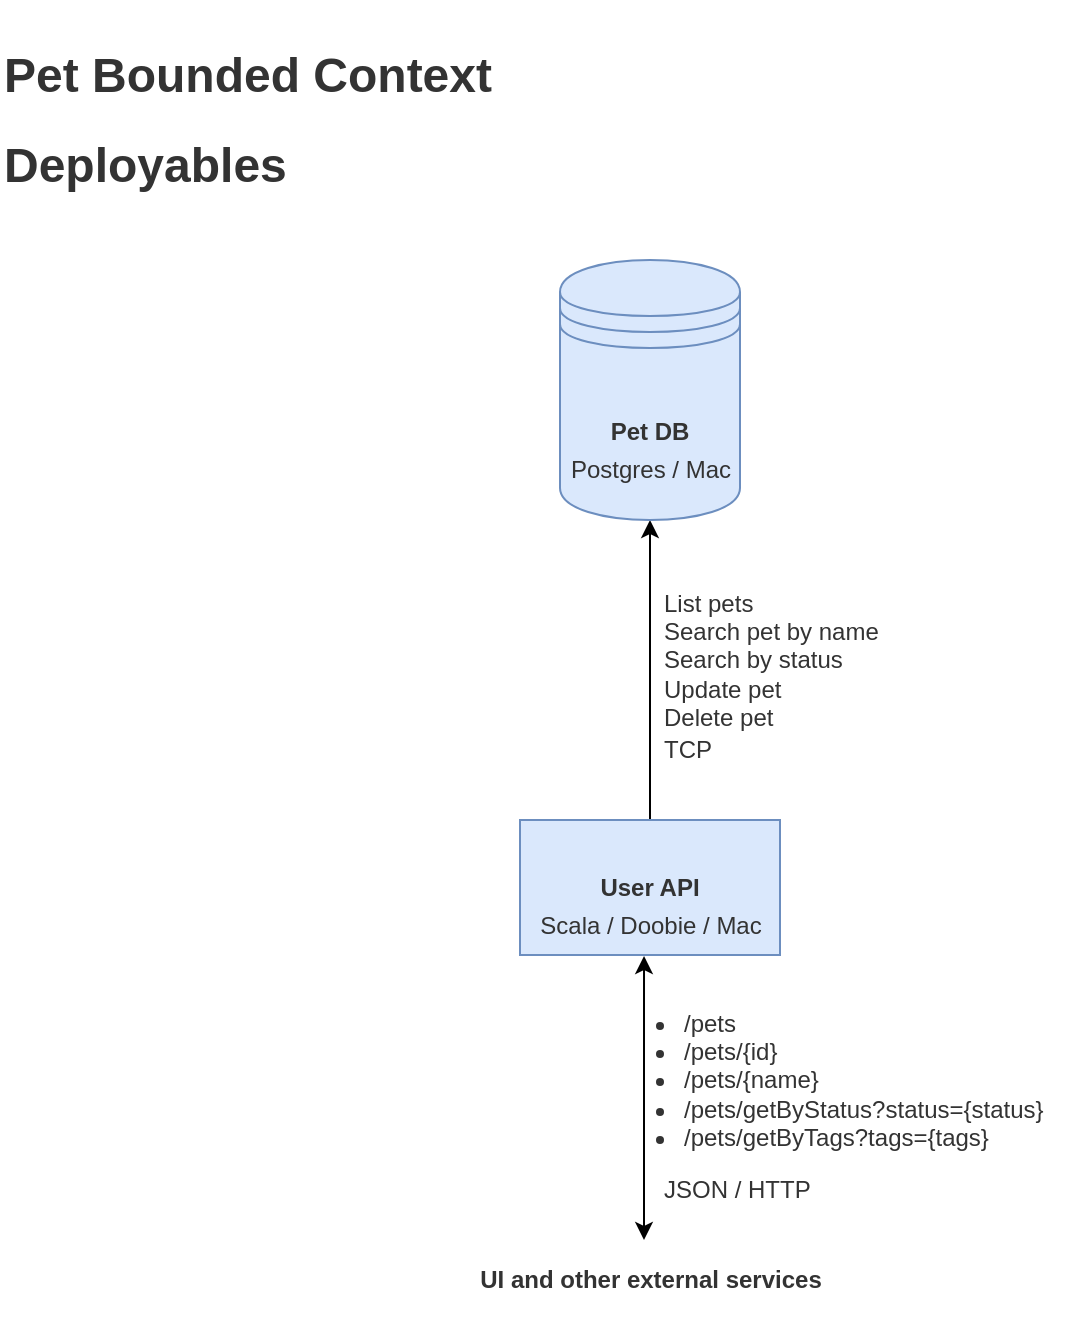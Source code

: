 <mxfile version="20.2.3" type="device"><diagram id="KpfyliGaYr0mYgMLDlTk" name="Page-1"><mxGraphModel dx="946" dy="589" grid="1" gridSize="10" guides="1" tooltips="1" connect="1" arrows="1" fold="1" page="1" pageScale="1" pageWidth="827" pageHeight="1169" math="0" shadow="0"><root><mxCell id="0"/><mxCell id="1" parent="0"/><mxCell id="0pODGKn5GOL22ItsORnB-13" style="edgeStyle=orthogonalEdgeStyle;rounded=0;orthogonalLoop=1;jettySize=auto;html=1;fontSize=12;fontColor=#333333;startArrow=none;startFill=0;endArrow=classic;endFill=1;entryX=0.5;entryY=1;entryDx=0;entryDy=0;" edge="1" parent="1" source="0pODGKn5GOL22ItsORnB-15" target="0pODGKn5GOL22ItsORnB-1"><mxGeometry relative="1" as="geometry"><mxPoint x="370" y="320" as="targetPoint"/></mxGeometry></mxCell><mxCell id="0pODGKn5GOL22ItsORnB-14" value="" style="group" vertex="1" connectable="0" parent="1"><mxGeometry x="300" y="450" width="130" height="67.5" as="geometry"/></mxCell><mxCell id="0pODGKn5GOL22ItsORnB-15" value="&lt;h4&gt;&lt;font color=&quot;#333333&quot;&gt;User API&lt;/font&gt;&lt;/h4&gt;" style="rounded=0;whiteSpace=wrap;html=1;fillColor=#dae8fc;strokeColor=#6c8ebf;" vertex="1" parent="0pODGKn5GOL22ItsORnB-14"><mxGeometry width="130" height="67.5" as="geometry"/></mxCell><mxCell id="0pODGKn5GOL22ItsORnB-16" value="Scala / Doobie / Mac" style="text;html=1;align=center;verticalAlign=middle;resizable=0;points=[];autosize=1;strokeColor=none;fillColor=none;fontColor=#333333;" vertex="1" parent="0pODGKn5GOL22ItsORnB-14"><mxGeometry y="37.5" width="130" height="30" as="geometry"/></mxCell><mxCell id="0pODGKn5GOL22ItsORnB-17" value="" style="group;align=left;" vertex="1" connectable="0" parent="1"><mxGeometry x="370" y="340" width="140" height="90" as="geometry"/></mxCell><mxCell id="0pODGKn5GOL22ItsORnB-18" value="&lt;font style=&quot;font-size: 12px;&quot;&gt;TCP&lt;/font&gt;" style="text;html=1;align=left;verticalAlign=middle;resizable=0;points=[];autosize=1;strokeColor=none;fillColor=none;fontSize=10;fontColor=#333333;" vertex="1" parent="0pODGKn5GOL22ItsORnB-17"><mxGeometry y="60" width="50" height="30" as="geometry"/></mxCell><mxCell id="0pODGKn5GOL22ItsORnB-19" value="&lt;div style=&quot;&quot;&gt;&lt;span style=&quot;background-color: initial;&quot;&gt;List pets&lt;/span&gt;&lt;/div&gt;&lt;div style=&quot;&quot;&gt;&lt;span style=&quot;background-color: initial;&quot;&gt;Search pet by name&lt;/span&gt;&lt;/div&gt;&lt;div style=&quot;&quot;&gt;&lt;span style=&quot;background-color: initial;&quot;&gt;Search by status&lt;/span&gt;&lt;/div&gt;&lt;div style=&quot;&quot;&gt;&lt;span style=&quot;background-color: initial;&quot;&gt;Update pet&lt;/span&gt;&lt;/div&gt;&lt;div style=&quot;&quot;&gt;&lt;span style=&quot;background-color: initial;&quot;&gt;Delete pet&lt;/span&gt;&lt;/div&gt;" style="text;html=1;align=left;verticalAlign=middle;resizable=0;points=[];autosize=1;strokeColor=none;fillColor=none;fontSize=12;fontColor=#333333;" vertex="1" parent="0pODGKn5GOL22ItsORnB-17"><mxGeometry y="-15" width="130" height="90" as="geometry"/></mxCell><mxCell id="0pODGKn5GOL22ItsORnB-20" value="" style="group" vertex="1" connectable="0" parent="1"><mxGeometry x="340" y="540" width="240" height="110" as="geometry"/></mxCell><mxCell id="0pODGKn5GOL22ItsORnB-21" value="&lt;ul&gt;&lt;li&gt;/pets&lt;/li&gt;&lt;li&gt;/pets/{id}&lt;/li&gt;&lt;li&gt;/pets/{name}&lt;/li&gt;&lt;li&gt;/pets/getByStatus?status={status}&lt;/li&gt;&lt;li&gt;/pets/getByTags?tags={tags}&lt;/li&gt;&lt;/ul&gt;" style="text;html=1;align=left;verticalAlign=middle;resizable=0;points=[];autosize=1;strokeColor=none;fillColor=none;fontColor=#333333;" vertex="1" parent="0pODGKn5GOL22ItsORnB-20"><mxGeometry y="-15" width="240" height="110" as="geometry"/></mxCell><mxCell id="0pODGKn5GOL22ItsORnB-22" value="&lt;font style=&quot;font-size: 12px;&quot;&gt;JSON / HTTP&lt;/font&gt;" style="text;html=1;align=left;verticalAlign=middle;resizable=0;points=[];autosize=1;strokeColor=none;fillColor=none;fontColor=#333333;" vertex="1" parent="0pODGKn5GOL22ItsORnB-20"><mxGeometry x="30" y="80" width="100" height="30" as="geometry"/></mxCell><mxCell id="0pODGKn5GOL22ItsORnB-23" style="edgeStyle=orthogonalEdgeStyle;rounded=0;orthogonalLoop=1;jettySize=auto;html=1;fontSize=12;fontColor=#333333;startArrow=classic;startFill=1;endArrow=classic;endFill=1;exitX=0.477;exitY=1.017;exitDx=0;exitDy=0;exitPerimeter=0;" edge="1" parent="1" source="0pODGKn5GOL22ItsORnB-16"><mxGeometry relative="1" as="geometry"><mxPoint x="362" y="660" as="targetPoint"/></mxGeometry></mxCell><mxCell id="0pODGKn5GOL22ItsORnB-25" value="&lt;h1&gt;&lt;font color=&quot;#333333&quot;&gt;Pet Bounded Context&lt;/font&gt;&lt;/h1&gt;&lt;h1&gt;&lt;font color=&quot;#333333&quot;&gt;Deployables&lt;/font&gt;&lt;/h1&gt;" style="text;html=1;align=left;verticalAlign=middle;resizable=0;points=[];autosize=1;strokeColor=none;fillColor=none;" vertex="1" parent="1"><mxGeometry x="40" y="40" width="270" height="120" as="geometry"/></mxCell><mxCell id="0pODGKn5GOL22ItsORnB-26" value="" style="group" vertex="1" connectable="0" parent="1"><mxGeometry x="315" y="170" width="100" height="130" as="geometry"/></mxCell><mxCell id="0pODGKn5GOL22ItsORnB-1" value="&lt;h4&gt;&lt;font color=&quot;#333333&quot;&gt;Pet DB&lt;br&gt;&lt;/font&gt;&lt;/h4&gt;" style="shape=datastore;whiteSpace=wrap;html=1;fillColor=#dae8fc;strokeColor=#6c8ebf;align=center;" vertex="1" parent="0pODGKn5GOL22ItsORnB-26"><mxGeometry x="5" width="90" height="130" as="geometry"/></mxCell><mxCell id="0pODGKn5GOL22ItsORnB-2" value="Postgres / Mac" style="text;html=1;align=center;verticalAlign=middle;resizable=0;points=[];autosize=1;strokeColor=none;fillColor=none;fontColor=#333333;" vertex="1" parent="0pODGKn5GOL22ItsORnB-26"><mxGeometry y="90" width="100" height="30" as="geometry"/></mxCell><mxCell id="0pODGKn5GOL22ItsORnB-27" value="&lt;h4&gt;UI and other external services&lt;/h4&gt;" style="text;html=1;align=center;verticalAlign=middle;resizable=0;points=[];autosize=1;strokeColor=none;fillColor=none;fontColor=#333333;" vertex="1" parent="1"><mxGeometry x="270" y="650" width="190" height="60" as="geometry"/></mxCell></root></mxGraphModel></diagram></mxfile>